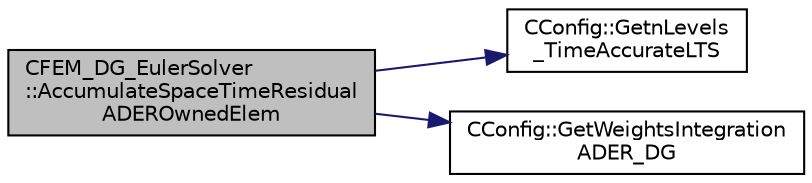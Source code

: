 digraph "CFEM_DG_EulerSolver::AccumulateSpaceTimeResidualADEROwnedElem"
{
 // LATEX_PDF_SIZE
  edge [fontname="Helvetica",fontsize="10",labelfontname="Helvetica",labelfontsize="10"];
  node [fontname="Helvetica",fontsize="10",shape=record];
  rankdir="LR";
  Node1 [label="CFEM_DG_EulerSolver\l::AccumulateSpaceTimeResidual\lADEROwnedElem",height=0.2,width=0.4,color="black", fillcolor="grey75", style="filled", fontcolor="black",tooltip="Function, which accumulates the space time residual of the ADER-DG time integration scheme for the ow..."];
  Node1 -> Node2 [color="midnightblue",fontsize="10",style="solid",fontname="Helvetica"];
  Node2 [label="CConfig::GetnLevels\l_TimeAccurateLTS",height=0.2,width=0.4,color="black", fillcolor="white", style="filled",URL="$classCConfig.html#a27dc07a71d7798a849c68eda017144c8",tooltip="Get the number of time levels for time accurate local time stepping."];
  Node1 -> Node3 [color="midnightblue",fontsize="10",style="solid",fontname="Helvetica"];
  Node3 [label="CConfig::GetWeightsIntegration\lADER_DG",height=0.2,width=0.4,color="black", fillcolor="white", style="filled",URL="$classCConfig.html#a7dafeca44456165716652649d1238bb3",tooltip="Get the weights of the time integration points for ADER-DG."];
}
